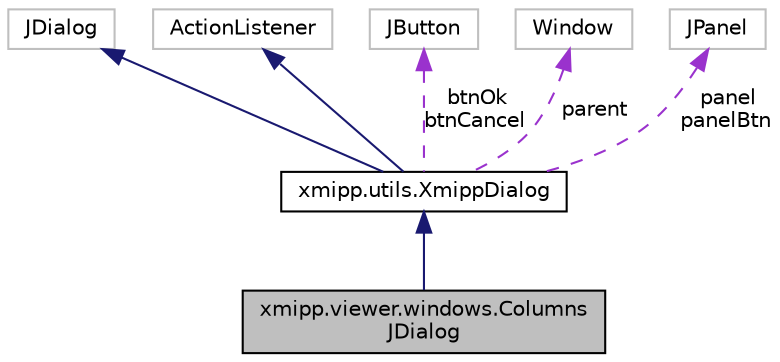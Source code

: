 digraph "xmipp.viewer.windows.ColumnsJDialog"
{
  edge [fontname="Helvetica",fontsize="10",labelfontname="Helvetica",labelfontsize="10"];
  node [fontname="Helvetica",fontsize="10",shape=record];
  Node4 [label="xmipp.viewer.windows.Columns\lJDialog",height=0.2,width=0.4,color="black", fillcolor="grey75", style="filled", fontcolor="black"];
  Node5 -> Node4 [dir="back",color="midnightblue",fontsize="10",style="solid",fontname="Helvetica"];
  Node5 [label="xmipp.utils.XmippDialog",height=0.2,width=0.4,color="black", fillcolor="white", style="filled",URL="$classxmipp_1_1utils_1_1XmippDialog.html"];
  Node6 -> Node5 [dir="back",color="midnightblue",fontsize="10",style="solid",fontname="Helvetica"];
  Node6 [label="JDialog",height=0.2,width=0.4,color="grey75", fillcolor="white", style="filled"];
  Node7 -> Node5 [dir="back",color="midnightblue",fontsize="10",style="solid",fontname="Helvetica"];
  Node7 [label="ActionListener",height=0.2,width=0.4,color="grey75", fillcolor="white", style="filled"];
  Node8 -> Node5 [dir="back",color="darkorchid3",fontsize="10",style="dashed",label=" btnOk\nbtnCancel" ,fontname="Helvetica"];
  Node8 [label="JButton",height=0.2,width=0.4,color="grey75", fillcolor="white", style="filled"];
  Node9 -> Node5 [dir="back",color="darkorchid3",fontsize="10",style="dashed",label=" parent" ,fontname="Helvetica"];
  Node9 [label="Window",height=0.2,width=0.4,color="grey75", fillcolor="white", style="filled"];
  Node10 -> Node5 [dir="back",color="darkorchid3",fontsize="10",style="dashed",label=" panel\npanelBtn" ,fontname="Helvetica"];
  Node10 [label="JPanel",height=0.2,width=0.4,color="grey75", fillcolor="white", style="filled"];
}
